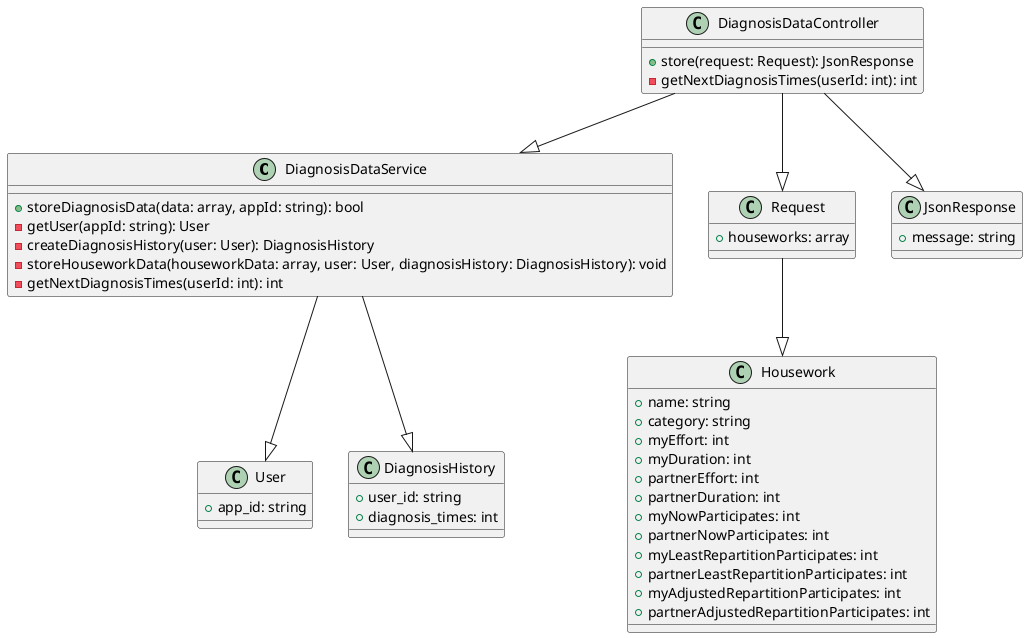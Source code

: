 @startuml api

class DiagnosisDataService {
  +storeDiagnosisData(data: array, appId: string): bool
  -getUser(appId: string): User
  -createDiagnosisHistory(user: User): DiagnosisHistory
  -storeHouseworkData(houseworkData: array, user: User, diagnosisHistory: DiagnosisHistory): void
  -getNextDiagnosisTimes(userId: int): int
}

class DiagnosisDataController {
  +store(request: Request): JsonResponse
  -getNextDiagnosisTimes(userId: int): int
}

class Request {
  +houseworks: array
}

class Housework {
  +name: string
  +category: string
  +myEffort: int
  +myDuration: int
  +partnerEffort: int
  +partnerDuration: int
  +myNowParticipates: int
  +partnerNowParticipates: int
  +myLeastRepartitionParticipates: int
  +partnerLeastRepartitionParticipates: int
  +myAdjustedRepartitionParticipates: int
  +partnerAdjustedRepartitionParticipates: int
}

class JsonResponse {
  +message: string
}

class User {
  +app_id: string
}

class DiagnosisHistory {
  +user_id: string
  +diagnosis_times: int

}

DiagnosisDataService --|> User
DiagnosisDataService --|> DiagnosisHistory

DiagnosisDataController --|> DiagnosisDataService
DiagnosisDataController --|> Request
DiagnosisDataController --|> JsonResponse

Request--|> Housework

@enduml